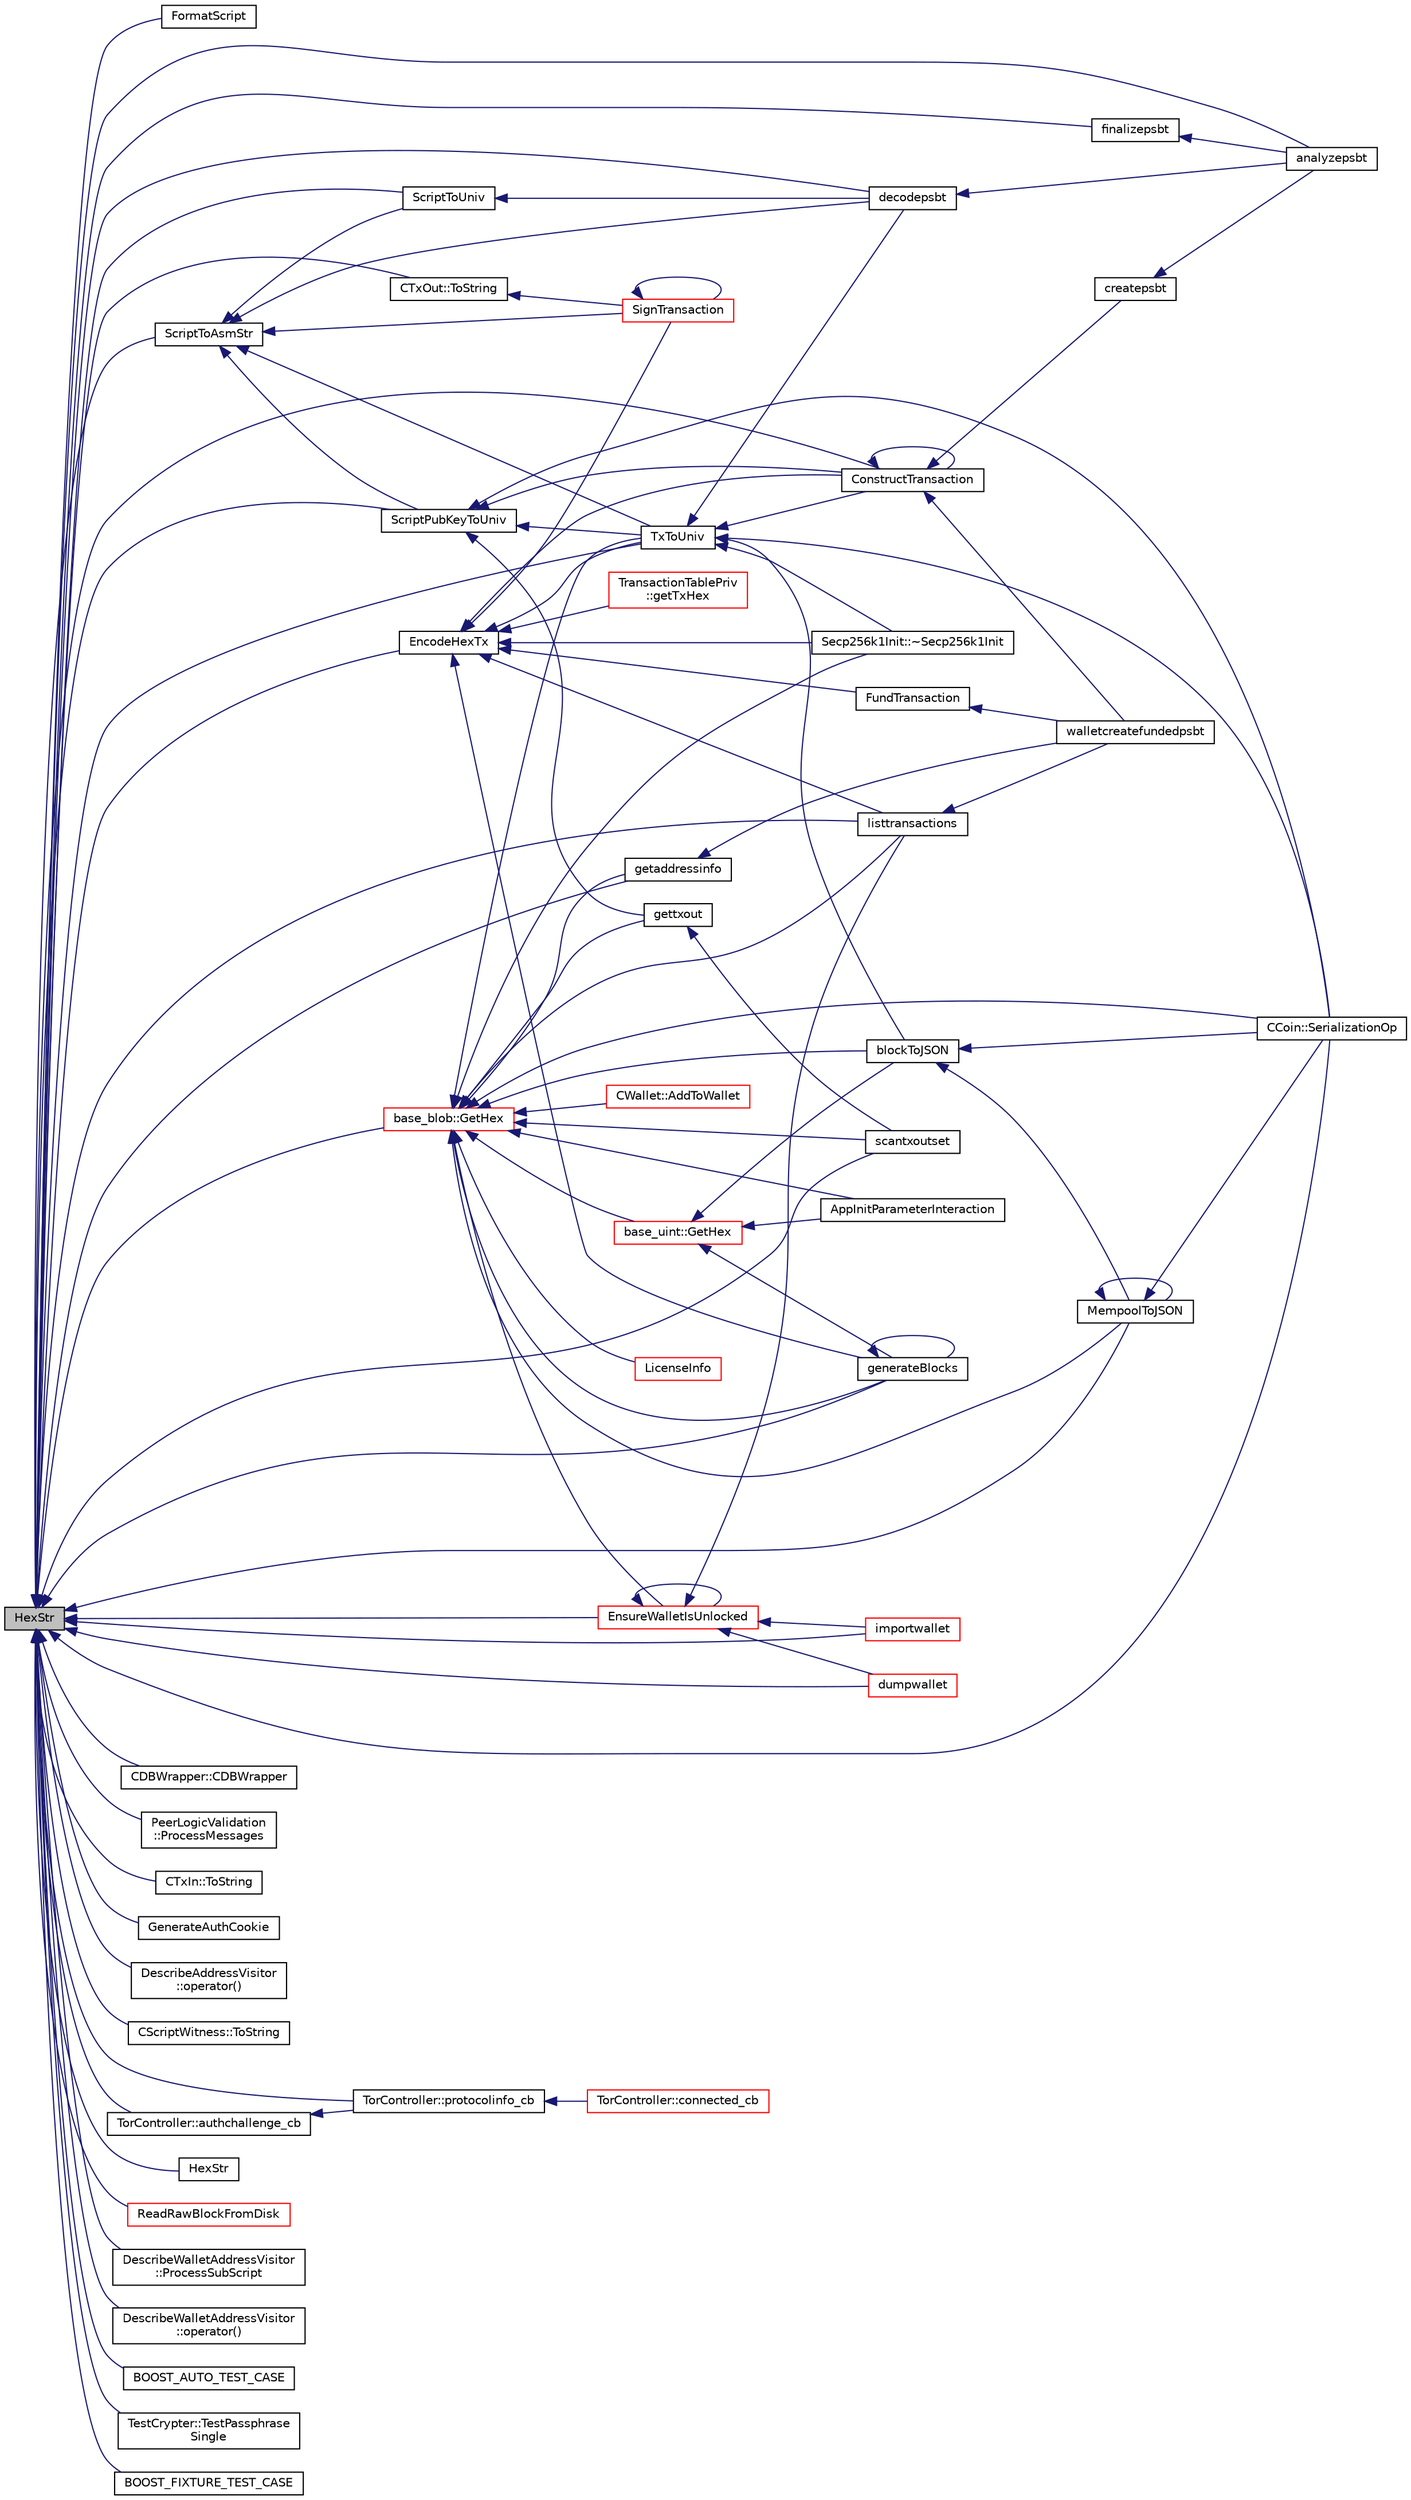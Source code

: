 digraph "HexStr"
{
  edge [fontname="Helvetica",fontsize="10",labelfontname="Helvetica",labelfontsize="10"];
  node [fontname="Helvetica",fontsize="10",shape=record];
  rankdir="LR";
  Node1 [label="HexStr",height=0.2,width=0.4,color="black", fillcolor="grey75", style="filled", fontcolor="black"];
  Node1 -> Node2 [dir="back",color="midnightblue",fontsize="10",style="solid",fontname="Helvetica"];
  Node2 [label="FormatScript",height=0.2,width=0.4,color="black", fillcolor="white", style="filled",URL="$core__write_8cpp.html#a3baef73fdbf49896ad4c68bc27fbd2b0"];
  Node1 -> Node3 [dir="back",color="midnightblue",fontsize="10",style="solid",fontname="Helvetica"];
  Node3 [label="ScriptToAsmStr",height=0.2,width=0.4,color="black", fillcolor="white", style="filled",URL="$core__write_8cpp.html#accaf6e3c14d2f3045f85984aa9cec2c8",tooltip="Create the assembly string representation of a CScript object. "];
  Node3 -> Node4 [dir="back",color="midnightblue",fontsize="10",style="solid",fontname="Helvetica"];
  Node4 [label="ScriptToUniv",height=0.2,width=0.4,color="black", fillcolor="white", style="filled",URL="$core__write_8cpp.html#a0008f40d9c179d229ead567d0d356023"];
  Node4 -> Node5 [dir="back",color="midnightblue",fontsize="10",style="solid",fontname="Helvetica"];
  Node5 [label="decodepsbt",height=0.2,width=0.4,color="black", fillcolor="white", style="filled",URL="$rawtransaction_8cpp.html#a0e9b5930a41831d5be26d74565f07340"];
  Node5 -> Node6 [dir="back",color="midnightblue",fontsize="10",style="solid",fontname="Helvetica"];
  Node6 [label="analyzepsbt",height=0.2,width=0.4,color="black", fillcolor="white", style="filled",URL="$rawtransaction_8cpp.html#ad42de5fabb97fd8179f7874ccaae708a"];
  Node3 -> Node7 [dir="back",color="midnightblue",fontsize="10",style="solid",fontname="Helvetica"];
  Node7 [label="ScriptPubKeyToUniv",height=0.2,width=0.4,color="black", fillcolor="white", style="filled",URL="$core__write_8cpp.html#a4a51bf7268adbdcd58e7af445ea4db61"];
  Node7 -> Node8 [dir="back",color="midnightblue",fontsize="10",style="solid",fontname="Helvetica"];
  Node8 [label="TxToUniv",height=0.2,width=0.4,color="black", fillcolor="white", style="filled",URL="$core__write_8cpp.html#a14497f9c37438be66cf5904854fc2530"];
  Node8 -> Node9 [dir="back",color="midnightblue",fontsize="10",style="solid",fontname="Helvetica"];
  Node9 [label="Secp256k1Init::~Secp256k1Init",height=0.2,width=0.4,color="black", fillcolor="white", style="filled",URL="$class_secp256k1_init.html#afc30fc1b48da30544d3365df6ed3e3f4"];
  Node8 -> Node10 [dir="back",color="midnightblue",fontsize="10",style="solid",fontname="Helvetica"];
  Node10 [label="CCoin::SerializationOp",height=0.2,width=0.4,color="black", fillcolor="white", style="filled",URL="$struct_c_coin.html#a2a0a2532bdacb03b087b3b0a400830ec"];
  Node8 -> Node11 [dir="back",color="midnightblue",fontsize="10",style="solid",fontname="Helvetica"];
  Node11 [label="blockToJSON",height=0.2,width=0.4,color="black", fillcolor="white", style="filled",URL="$blockchain_8h.html#a9963929b421fa4f0b8b7b31c1cbbbb9d",tooltip="Block description to JSON. "];
  Node11 -> Node10 [dir="back",color="midnightblue",fontsize="10",style="solid",fontname="Helvetica"];
  Node11 -> Node12 [dir="back",color="midnightblue",fontsize="10",style="solid",fontname="Helvetica"];
  Node12 [label="MempoolToJSON",height=0.2,width=0.4,color="black", fillcolor="white", style="filled",URL="$blockchain_8h.html#af764b4341f499ae302549b200056c076",tooltip="Mempool to JSON. "];
  Node12 -> Node10 [dir="back",color="midnightblue",fontsize="10",style="solid",fontname="Helvetica"];
  Node12 -> Node12 [dir="back",color="midnightblue",fontsize="10",style="solid",fontname="Helvetica"];
  Node8 -> Node13 [dir="back",color="midnightblue",fontsize="10",style="solid",fontname="Helvetica"];
  Node13 [label="ConstructTransaction",height=0.2,width=0.4,color="black", fillcolor="white", style="filled",URL="$rawtransaction_8h.html#aee85a5d91a985f7e1bc1b4a124870ab3",tooltip="Create a transaction from univalue parameters. "];
  Node13 -> Node13 [dir="back",color="midnightblue",fontsize="10",style="solid",fontname="Helvetica"];
  Node13 -> Node14 [dir="back",color="midnightblue",fontsize="10",style="solid",fontname="Helvetica"];
  Node14 [label="createpsbt",height=0.2,width=0.4,color="black", fillcolor="white", style="filled",URL="$rawtransaction_8cpp.html#ab96b0b3cf82a8f50975ee74c26c4dbf8"];
  Node14 -> Node6 [dir="back",color="midnightblue",fontsize="10",style="solid",fontname="Helvetica"];
  Node13 -> Node15 [dir="back",color="midnightblue",fontsize="10",style="solid",fontname="Helvetica"];
  Node15 [label="walletcreatefundedpsbt",height=0.2,width=0.4,color="black", fillcolor="white", style="filled",URL="$rpcwallet_8cpp.html#afca55ac7a3c6c274b8b7b3e6eab9cd86"];
  Node8 -> Node5 [dir="back",color="midnightblue",fontsize="10",style="solid",fontname="Helvetica"];
  Node7 -> Node10 [dir="back",color="midnightblue",fontsize="10",style="solid",fontname="Helvetica"];
  Node7 -> Node16 [dir="back",color="midnightblue",fontsize="10",style="solid",fontname="Helvetica"];
  Node16 [label="gettxout",height=0.2,width=0.4,color="black", fillcolor="white", style="filled",URL="$blockchain_8cpp.html#a0d3ec9ae23b08828dd7ca646766ca637"];
  Node16 -> Node17 [dir="back",color="midnightblue",fontsize="10",style="solid",fontname="Helvetica"];
  Node17 [label="scantxoutset",height=0.2,width=0.4,color="black", fillcolor="white", style="filled",URL="$blockchain_8cpp.html#af8ae2be64c52204527fac00aefc1151c"];
  Node7 -> Node13 [dir="back",color="midnightblue",fontsize="10",style="solid",fontname="Helvetica"];
  Node3 -> Node8 [dir="back",color="midnightblue",fontsize="10",style="solid",fontname="Helvetica"];
  Node3 -> Node18 [dir="back",color="midnightblue",fontsize="10",style="solid",fontname="Helvetica"];
  Node18 [label="SignTransaction",height=0.2,width=0.4,color="red", fillcolor="white", style="filled",URL="$rawtransaction_8h.html#a5e724e06b03599639652035640a7d74b",tooltip="Sign a transaction with the given keystore and previous transactions. "];
  Node18 -> Node18 [dir="back",color="midnightblue",fontsize="10",style="solid",fontname="Helvetica"];
  Node3 -> Node5 [dir="back",color="midnightblue",fontsize="10",style="solid",fontname="Helvetica"];
  Node1 -> Node19 [dir="back",color="midnightblue",fontsize="10",style="solid",fontname="Helvetica"];
  Node19 [label="EncodeHexTx",height=0.2,width=0.4,color="black", fillcolor="white", style="filled",URL="$core__write_8cpp.html#ae2f8819dc2e2c7602a88e5daf58d2cb7"];
  Node19 -> Node9 [dir="back",color="midnightblue",fontsize="10",style="solid",fontname="Helvetica"];
  Node19 -> Node8 [dir="back",color="midnightblue",fontsize="10",style="solid",fontname="Helvetica"];
  Node19 -> Node20 [dir="back",color="midnightblue",fontsize="10",style="solid",fontname="Helvetica"];
  Node20 [label="TransactionTablePriv\l::getTxHex",height=0.2,width=0.4,color="red", fillcolor="white", style="filled",URL="$class_transaction_table_priv.html#a068eeb2dc2742ef3a48e674d27674c3f"];
  Node19 -> Node21 [dir="back",color="midnightblue",fontsize="10",style="solid",fontname="Helvetica"];
  Node21 [label="generateBlocks",height=0.2,width=0.4,color="black", fillcolor="white", style="filled",URL="$mining_8h.html#a4910d289954727eb7c4c24a6b3c50c55",tooltip="Generate blocks (mine) "];
  Node21 -> Node21 [dir="back",color="midnightblue",fontsize="10",style="solid",fontname="Helvetica"];
  Node19 -> Node13 [dir="back",color="midnightblue",fontsize="10",style="solid",fontname="Helvetica"];
  Node19 -> Node18 [dir="back",color="midnightblue",fontsize="10",style="solid",fontname="Helvetica"];
  Node19 -> Node22 [dir="back",color="midnightblue",fontsize="10",style="solid",fontname="Helvetica"];
  Node22 [label="listtransactions",height=0.2,width=0.4,color="black", fillcolor="white", style="filled",URL="$rpcwallet_8cpp.html#a74b85c92ee6a84277c73b74f2e212bff"];
  Node22 -> Node15 [dir="back",color="midnightblue",fontsize="10",style="solid",fontname="Helvetica"];
  Node19 -> Node23 [dir="back",color="midnightblue",fontsize="10",style="solid",fontname="Helvetica"];
  Node23 [label="FundTransaction",height=0.2,width=0.4,color="black", fillcolor="white", style="filled",URL="$rpcwallet_8cpp.html#aaaebd94e806360dd08e7254b09c7997b"];
  Node23 -> Node15 [dir="back",color="midnightblue",fontsize="10",style="solid",fontname="Helvetica"];
  Node1 -> Node4 [dir="back",color="midnightblue",fontsize="10",style="solid",fontname="Helvetica"];
  Node1 -> Node7 [dir="back",color="midnightblue",fontsize="10",style="solid",fontname="Helvetica"];
  Node1 -> Node8 [dir="back",color="midnightblue",fontsize="10",style="solid",fontname="Helvetica"];
  Node1 -> Node24 [dir="back",color="midnightblue",fontsize="10",style="solid",fontname="Helvetica"];
  Node24 [label="CDBWrapper::CDBWrapper",height=0.2,width=0.4,color="black", fillcolor="white", style="filled",URL="$class_c_d_b_wrapper.html#aac6220002df70f327ab09893e08902f5"];
  Node1 -> Node25 [dir="back",color="midnightblue",fontsize="10",style="solid",fontname="Helvetica"];
  Node25 [label="PeerLogicValidation\l::ProcessMessages",height=0.2,width=0.4,color="black", fillcolor="white", style="filled",URL="$class_peer_logic_validation.html#adaa77fc4eee771d8e64b6c61f52c4266",tooltip="Process protocol messages received from a given node. "];
  Node1 -> Node26 [dir="back",color="midnightblue",fontsize="10",style="solid",fontname="Helvetica"];
  Node26 [label="CTxIn::ToString",height=0.2,width=0.4,color="black", fillcolor="white", style="filled",URL="$class_c_tx_in.html#aeac9b3abd4b2d81e9ec4401d1383778d"];
  Node1 -> Node27 [dir="back",color="midnightblue",fontsize="10",style="solid",fontname="Helvetica"];
  Node27 [label="CTxOut::ToString",height=0.2,width=0.4,color="black", fillcolor="white", style="filled",URL="$class_c_tx_out.html#aee479c0d4a3786c44e2bc4c35d93b105"];
  Node27 -> Node18 [dir="back",color="midnightblue",fontsize="10",style="solid",fontname="Helvetica"];
  Node1 -> Node28 [dir="back",color="midnightblue",fontsize="10",style="solid",fontname="Helvetica"];
  Node28 [label="GenerateAuthCookie",height=0.2,width=0.4,color="black", fillcolor="white", style="filled",URL="$rpc_2protocol_8h.html#aba0ca0057b433bdfcb881fcd6af4b577",tooltip="Generate a new RPC authentication cookie and write it to disk. "];
  Node1 -> Node10 [dir="back",color="midnightblue",fontsize="10",style="solid",fontname="Helvetica"];
  Node1 -> Node12 [dir="back",color="midnightblue",fontsize="10",style="solid",fontname="Helvetica"];
  Node1 -> Node17 [dir="back",color="midnightblue",fontsize="10",style="solid",fontname="Helvetica"];
  Node1 -> Node21 [dir="back",color="midnightblue",fontsize="10",style="solid",fontname="Helvetica"];
  Node1 -> Node13 [dir="back",color="midnightblue",fontsize="10",style="solid",fontname="Helvetica"];
  Node1 -> Node5 [dir="back",color="midnightblue",fontsize="10",style="solid",fontname="Helvetica"];
  Node1 -> Node29 [dir="back",color="midnightblue",fontsize="10",style="solid",fontname="Helvetica"];
  Node29 [label="finalizepsbt",height=0.2,width=0.4,color="black", fillcolor="white", style="filled",URL="$rawtransaction_8cpp.html#a5edaef38949646889470912893a56b88"];
  Node29 -> Node6 [dir="back",color="midnightblue",fontsize="10",style="solid",fontname="Helvetica"];
  Node1 -> Node6 [dir="back",color="midnightblue",fontsize="10",style="solid",fontname="Helvetica"];
  Node1 -> Node30 [dir="back",color="midnightblue",fontsize="10",style="solid",fontname="Helvetica"];
  Node30 [label="DescribeAddressVisitor\l::operator()",height=0.2,width=0.4,color="black", fillcolor="white", style="filled",URL="$class_describe_address_visitor.html#aa5e8248352d767ab5cfe1d334819e29a"];
  Node1 -> Node31 [dir="back",color="midnightblue",fontsize="10",style="solid",fontname="Helvetica"];
  Node31 [label="CScriptWitness::ToString",height=0.2,width=0.4,color="black", fillcolor="white", style="filled",URL="$struct_c_script_witness.html#ae36da46045219987ee3752ef0a52d6bd"];
  Node1 -> Node32 [dir="back",color="midnightblue",fontsize="10",style="solid",fontname="Helvetica"];
  Node32 [label="TorController::authchallenge_cb",height=0.2,width=0.4,color="black", fillcolor="white", style="filled",URL="$class_tor_controller.html#a86f1396b9f242183ffe777e0951eb997",tooltip="Callback for AUTHCHALLENGE result. "];
  Node32 -> Node33 [dir="back",color="midnightblue",fontsize="10",style="solid",fontname="Helvetica"];
  Node33 [label="TorController::protocolinfo_cb",height=0.2,width=0.4,color="black", fillcolor="white", style="filled",URL="$class_tor_controller.html#aee36fcd1cd60d7f4eb007d909894b1c3",tooltip="Callback for PROTOCOLINFO result. "];
  Node33 -> Node34 [dir="back",color="midnightblue",fontsize="10",style="solid",fontname="Helvetica"];
  Node34 [label="TorController::connected_cb",height=0.2,width=0.4,color="red", fillcolor="white", style="filled",URL="$class_tor_controller.html#a59d56a1525a08235b07dd9eadbae0d1f",tooltip="Callback after successful connection. "];
  Node1 -> Node33 [dir="back",color="midnightblue",fontsize="10",style="solid",fontname="Helvetica"];
  Node1 -> Node35 [dir="back",color="midnightblue",fontsize="10",style="solid",fontname="Helvetica"];
  Node35 [label="base_blob::GetHex",height=0.2,width=0.4,color="red", fillcolor="white", style="filled",URL="$classbase__blob.html#a9541747b1f91f9469ac0aff90665bd32"];
  Node35 -> Node36 [dir="back",color="midnightblue",fontsize="10",style="solid",fontname="Helvetica"];
  Node36 [label="base_uint::GetHex",height=0.2,width=0.4,color="red", fillcolor="white", style="filled",URL="$classbase__uint.html#ac9929c28600796a9acf75881bb750576"];
  Node36 -> Node37 [dir="back",color="midnightblue",fontsize="10",style="solid",fontname="Helvetica"];
  Node37 [label="AppInitParameterInteraction",height=0.2,width=0.4,color="black", fillcolor="white", style="filled",URL="$init_8h.html#a8c93f3a0ec8f251966c4de603f33e56a",tooltip="Initialization: parameter interaction. "];
  Node36 -> Node11 [dir="back",color="midnightblue",fontsize="10",style="solid",fontname="Helvetica"];
  Node36 -> Node21 [dir="back",color="midnightblue",fontsize="10",style="solid",fontname="Helvetica"];
  Node35 -> Node9 [dir="back",color="midnightblue",fontsize="10",style="solid",fontname="Helvetica"];
  Node35 -> Node8 [dir="back",color="midnightblue",fontsize="10",style="solid",fontname="Helvetica"];
  Node35 -> Node38 [dir="back",color="midnightblue",fontsize="10",style="solid",fontname="Helvetica"];
  Node38 [label="LicenseInfo",height=0.2,width=0.4,color="red", fillcolor="white", style="filled",URL="$init_8h.html#ac9e2081343d328ca68b7c4c4793442d2",tooltip="Returns licensing information (for -version) "];
  Node35 -> Node37 [dir="back",color="midnightblue",fontsize="10",style="solid",fontname="Helvetica"];
  Node35 -> Node39 [dir="back",color="midnightblue",fontsize="10",style="solid",fontname="Helvetica"];
  Node39 [label="CWallet::AddToWallet",height=0.2,width=0.4,color="red", fillcolor="white", style="filled",URL="$group__map_wallet.html#ga71c829a50abbcd74c1884b1f86527755"];
  Node35 -> Node10 [dir="back",color="midnightblue",fontsize="10",style="solid",fontname="Helvetica"];
  Node35 -> Node11 [dir="back",color="midnightblue",fontsize="10",style="solid",fontname="Helvetica"];
  Node35 -> Node12 [dir="back",color="midnightblue",fontsize="10",style="solid",fontname="Helvetica"];
  Node35 -> Node16 [dir="back",color="midnightblue",fontsize="10",style="solid",fontname="Helvetica"];
  Node35 -> Node17 [dir="back",color="midnightblue",fontsize="10",style="solid",fontname="Helvetica"];
  Node35 -> Node21 [dir="back",color="midnightblue",fontsize="10",style="solid",fontname="Helvetica"];
  Node35 -> Node40 [dir="back",color="midnightblue",fontsize="10",style="solid",fontname="Helvetica"];
  Node40 [label="EnsureWalletIsUnlocked",height=0.2,width=0.4,color="red", fillcolor="white", style="filled",URL="$rpcwallet_8h.html#aae9bc665151c5bab626a7ffcaeed9c0d"];
  Node40 -> Node41 [dir="back",color="midnightblue",fontsize="10",style="solid",fontname="Helvetica"];
  Node41 [label="importwallet",height=0.2,width=0.4,color="red", fillcolor="white", style="filled",URL="$wallet__tests_8cpp.html#a8c64ef6e0ced69002923098229448758"];
  Node40 -> Node42 [dir="back",color="midnightblue",fontsize="10",style="solid",fontname="Helvetica"];
  Node42 [label="dumpwallet",height=0.2,width=0.4,color="red", fillcolor="white", style="filled",URL="$wallet__tests_8cpp.html#a73ce3a42e0b56b2e4516e55871d8590e"];
  Node40 -> Node40 [dir="back",color="midnightblue",fontsize="10",style="solid",fontname="Helvetica"];
  Node40 -> Node22 [dir="back",color="midnightblue",fontsize="10",style="solid",fontname="Helvetica"];
  Node35 -> Node22 [dir="back",color="midnightblue",fontsize="10",style="solid",fontname="Helvetica"];
  Node35 -> Node43 [dir="back",color="midnightblue",fontsize="10",style="solid",fontname="Helvetica"];
  Node43 [label="getaddressinfo",height=0.2,width=0.4,color="black", fillcolor="white", style="filled",URL="$rpcwallet_8h.html#a3f008088e017b871e32cfae02b622bc8"];
  Node43 -> Node15 [dir="back",color="midnightblue",fontsize="10",style="solid",fontname="Helvetica"];
  Node1 -> Node44 [dir="back",color="midnightblue",fontsize="10",style="solid",fontname="Helvetica"];
  Node44 [label="HexStr",height=0.2,width=0.4,color="black", fillcolor="white", style="filled",URL="$strencodings_8h.html#a199d7aac5e661a76efdbca8eab068bf3"];
  Node1 -> Node45 [dir="back",color="midnightblue",fontsize="10",style="solid",fontname="Helvetica"];
  Node45 [label="ReadRawBlockFromDisk",height=0.2,width=0.4,color="red", fillcolor="white", style="filled",URL="$validation_8h.html#a82efd42208f8718e10333487085ba497"];
  Node1 -> Node41 [dir="back",color="midnightblue",fontsize="10",style="solid",fontname="Helvetica"];
  Node1 -> Node42 [dir="back",color="midnightblue",fontsize="10",style="solid",fontname="Helvetica"];
  Node1 -> Node40 [dir="back",color="midnightblue",fontsize="10",style="solid",fontname="Helvetica"];
  Node1 -> Node22 [dir="back",color="midnightblue",fontsize="10",style="solid",fontname="Helvetica"];
  Node1 -> Node46 [dir="back",color="midnightblue",fontsize="10",style="solid",fontname="Helvetica"];
  Node46 [label="DescribeWalletAddressVisitor\l::ProcessSubScript",height=0.2,width=0.4,color="black", fillcolor="white", style="filled",URL="$class_describe_wallet_address_visitor.html#a2c09871e09eca1fb0cd59706143cf733"];
  Node1 -> Node47 [dir="back",color="midnightblue",fontsize="10",style="solid",fontname="Helvetica"];
  Node47 [label="DescribeWalletAddressVisitor\l::operator()",height=0.2,width=0.4,color="black", fillcolor="white", style="filled",URL="$class_describe_wallet_address_visitor.html#a4b1ab9a6f862a62eacc004633180dab4"];
  Node1 -> Node43 [dir="back",color="midnightblue",fontsize="10",style="solid",fontname="Helvetica"];
  Node1 -> Node48 [dir="back",color="midnightblue",fontsize="10",style="solid",fontname="Helvetica"];
  Node48 [label="BOOST_AUTO_TEST_CASE",height=0.2,width=0.4,color="black", fillcolor="white", style="filled",URL="$psbt__wallet__tests_8cpp.html#a0508d4d7e942faaa45c8e03ed7151dc4"];
  Node1 -> Node49 [dir="back",color="midnightblue",fontsize="10",style="solid",fontname="Helvetica"];
  Node49 [label="TestCrypter::TestPassphrase\lSingle",height=0.2,width=0.4,color="black", fillcolor="white", style="filled",URL="$class_test_crypter.html#a98e2c77ec91e9861e10663cc1bf7a396"];
  Node1 -> Node50 [dir="back",color="midnightblue",fontsize="10",style="solid",fontname="Helvetica"];
  Node50 [label="BOOST_FIXTURE_TEST_CASE",height=0.2,width=0.4,color="black", fillcolor="white", style="filled",URL="$wallet__tests_8cpp.html#a102aa881fd1aa3b1be48920b5b27dcc3"];
}
